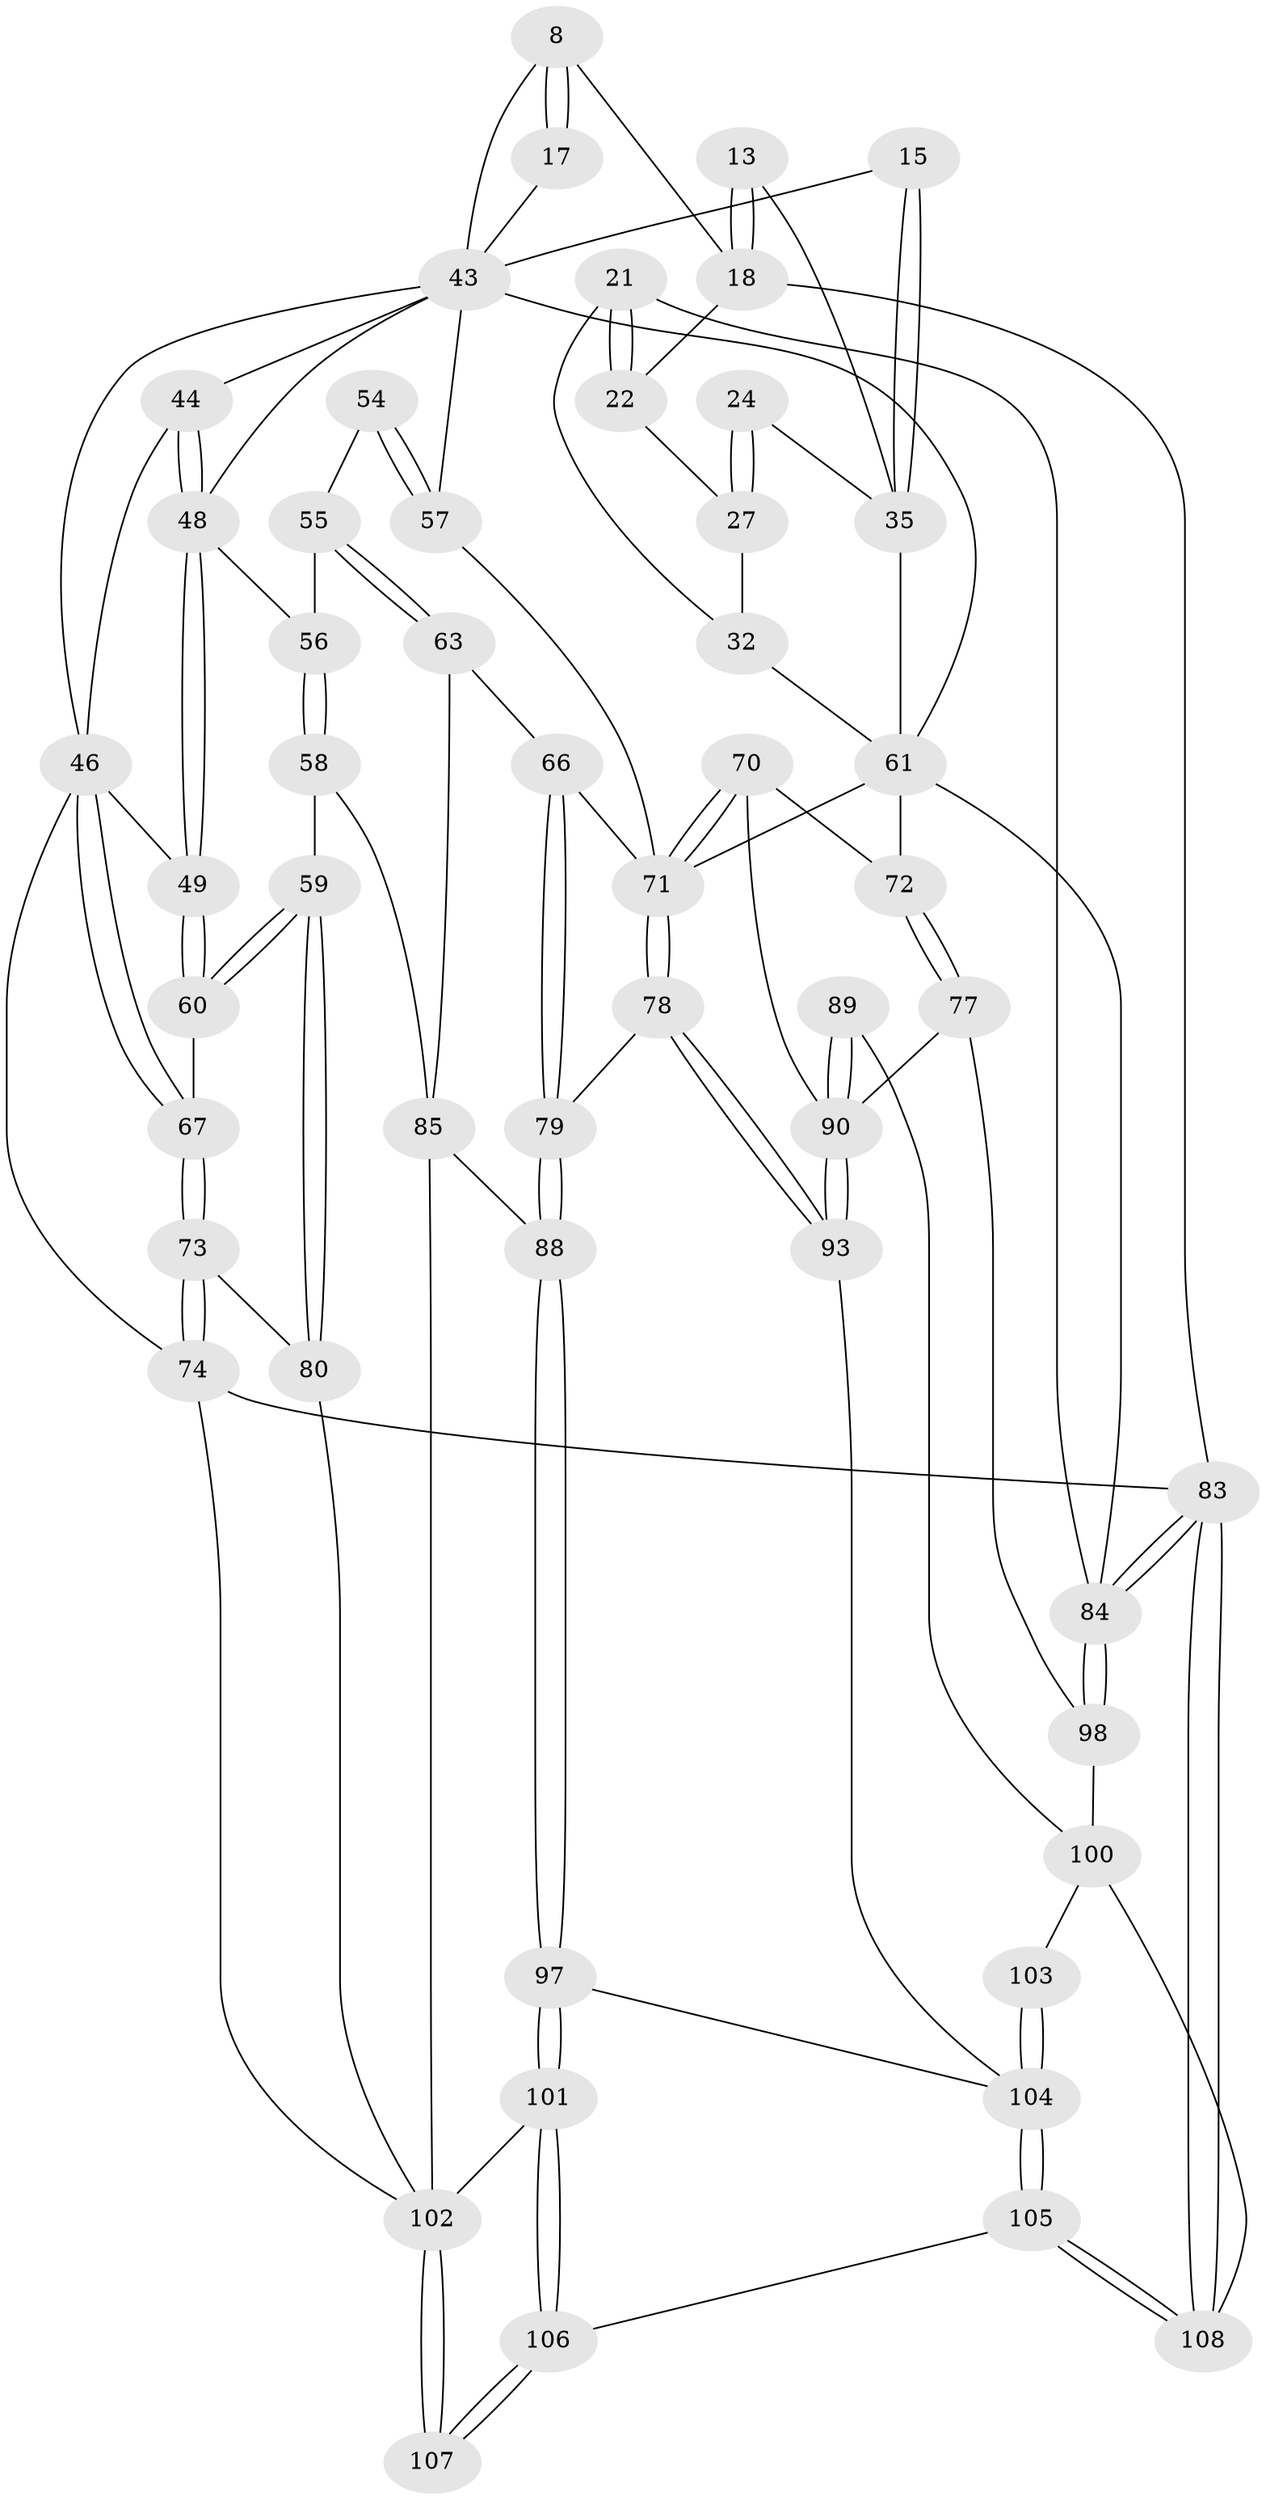 // original degree distribution, {3: 0.018518518518518517, 5: 0.5555555555555556, 6: 0.2037037037037037, 4: 0.2222222222222222}
// Generated by graph-tools (version 1.1) at 2025/00/03/09/25 05:00:14]
// undirected, 54 vertices, 124 edges
graph export_dot {
graph [start="1"]
  node [color=gray90,style=filled];
  8 [pos="+0.3919635693745955+0.12506550912300748",super="+7"];
  13 [pos="+0.6805897528518994+0.10575336444709624"];
  15 [pos="+0.6276959809111381+0.2368340882875943"];
  17 [pos="+0.5184618037415273+0.19856702499333062"];
  18 [pos="+0.8559209367702176+0.11907716881245681",super="+2+6"];
  21 [pos="+0.9326711118815175+0.19711073177190425",super="+20"];
  22 [pos="+0.8571939996493543+0.12329639999729593"];
  24 [pos="+0.803586002878264+0.24170356315502292"];
  27 [pos="+0.8703018866504637+0.24278706885303714",super="+23"];
  32 [pos="+0.8849182681445014+0.3002508706666355",super="+26"];
  35 [pos="+0.6738719799051+0.3479164146455646",super="+34+25+14"];
  43 [pos="+0.4074316072724119+0.4220526090023857",super="+40"];
  44 [pos="+0.258523362851476+0.34505119262031714",super="+30"];
  46 [pos="+0+0.33475138318124004",super="+45+12+11+10"];
  48 [pos="+0.26627672933409846+0.4251184018158311",super="+47"];
  49 [pos="+0.1710851299284983+0.49780968257893216"];
  54 [pos="+0.40368930727928637+0.503397070825273"];
  55 [pos="+0.36388774358351833+0.5233467865567704"];
  56 [pos="+0.2957705672771516+0.46395596357642765"];
  57 [pos="+0.4591582315934091+0.5490721596722623",super="+53+42"];
  58 [pos="+0.24812538264028666+0.6285231686602614"];
  59 [pos="+0.1569211413604108+0.5761911150571306"];
  60 [pos="+0.1375644175361566+0.5362604472530108"];
  61 [pos="+0.6170352183189631+0.5504653823860107",super="+51+39+50"];
  63 [pos="+0.321232133025285+0.6356911345693368"];
  66 [pos="+0.4163756584676348+0.6358484172343148"];
  67 [pos="+0+0.39261822016484904"];
  70 [pos="+0.6149993875956188+0.6753549341799125"];
  71 [pos="+0.583793220589095+0.6895274019120071",super="+68+62+52+65"];
  72 [pos="+0.8036388697261624+0.5458092564653333",super="+69"];
  73 [pos="+0+0.6282775947804394"];
  74 [pos="+0+1",super="+4"];
  77 [pos="+0.833597684148721+0.6081253799291176"];
  78 [pos="+0.5284905513065863+0.771049919271934"];
  79 [pos="+0.5003006156102154+0.7814150850356607"];
  80 [pos="+0.06761737767262833+0.6940767010450538"];
  83 [pos="+1+1",super="+3"];
  84 [pos="+1+0.9860536199704465",super="+75+36+19"];
  85 [pos="+0.27911632913302+0.7042684416710615",super="+64"];
  88 [pos="+0.49778162905542295+0.7836506982435394"];
  89 [pos="+0.7591557551435522+0.8184292565447324"];
  90 [pos="+0.6807797990866021+0.8678615575605209",super="+82+81"];
  93 [pos="+0.6701278593558296+0.8783948892560856"];
  97 [pos="+0.4710717883167242+0.8336299112934414"];
  98 [pos="+0.9245158152730608+0.8422581801990698",super="+91"];
  100 [pos="+0.8781160879745202+0.9755281936534995",super="+92+99"];
  101 [pos="+0.4137125850077278+0.8880289283179366"];
  102 [pos="+0.27027230352306036+0.8504662111503859",super="+94"];
  103 [pos="+0.6691319499706524+0.930226822182659"];
  104 [pos="+0.5937159303278953+1",super="+96+95"];
  105 [pos="+0.5633364688004371+1"];
  106 [pos="+0.47451293766433145+1"];
  107 [pos="+0.387010179551661+1"];
  108 [pos="+1+1"];
  8 -- 17 [weight=2];
  8 -- 17;
  8 -- 18;
  8 -- 43;
  13 -- 18 [weight=2];
  13 -- 18;
  13 -- 35;
  15 -- 35 [weight=2];
  15 -- 35;
  15 -- 43;
  17 -- 43;
  18 -- 22;
  18 -- 83;
  21 -- 22;
  21 -- 22;
  21 -- 32 [weight=2];
  21 -- 84;
  22 -- 27;
  24 -- 27 [weight=2];
  24 -- 27;
  24 -- 35;
  27 -- 32;
  32 -- 61;
  35 -- 61 [weight=2];
  43 -- 57 [weight=2];
  43 -- 44;
  43 -- 46;
  43 -- 61;
  43 -- 48;
  44 -- 48;
  44 -- 48;
  44 -- 46 [weight=2];
  46 -- 67;
  46 -- 67;
  46 -- 49;
  46 -- 74 [weight=2];
  48 -- 49;
  48 -- 49;
  48 -- 56;
  49 -- 60;
  49 -- 60;
  54 -- 55;
  54 -- 57 [weight=2];
  54 -- 57;
  55 -- 56;
  55 -- 63;
  55 -- 63;
  56 -- 58;
  56 -- 58;
  57 -- 71 [weight=2];
  58 -- 59;
  58 -- 85;
  59 -- 60;
  59 -- 60;
  59 -- 80;
  59 -- 80;
  60 -- 67;
  61 -- 71 [weight=2];
  61 -- 84;
  61 -- 72 [weight=2];
  63 -- 66;
  63 -- 85;
  66 -- 79;
  66 -- 79;
  66 -- 71;
  67 -- 73;
  67 -- 73;
  70 -- 71;
  70 -- 71;
  70 -- 90;
  70 -- 72;
  71 -- 78;
  71 -- 78;
  72 -- 77;
  72 -- 77;
  73 -- 74;
  73 -- 74;
  73 -- 80;
  74 -- 83 [weight=2];
  74 -- 102;
  77 -- 90;
  77 -- 98;
  78 -- 79;
  78 -- 93;
  78 -- 93;
  79 -- 88;
  79 -- 88;
  80 -- 102;
  83 -- 84 [weight=2];
  83 -- 84;
  83 -- 108;
  83 -- 108;
  84 -- 98 [weight=2];
  84 -- 98;
  85 -- 88;
  85 -- 102;
  88 -- 97;
  88 -- 97;
  89 -- 90 [weight=2];
  89 -- 90;
  89 -- 100;
  90 -- 93;
  90 -- 93;
  93 -- 104;
  97 -- 101;
  97 -- 101;
  97 -- 104;
  98 -- 100 [weight=2];
  100 -- 103;
  100 -- 108;
  101 -- 102;
  101 -- 106;
  101 -- 106;
  102 -- 107 [weight=2];
  102 -- 107;
  103 -- 104 [weight=2];
  103 -- 104;
  104 -- 105;
  104 -- 105;
  105 -- 106;
  105 -- 108;
  105 -- 108;
  106 -- 107;
  106 -- 107;
}
